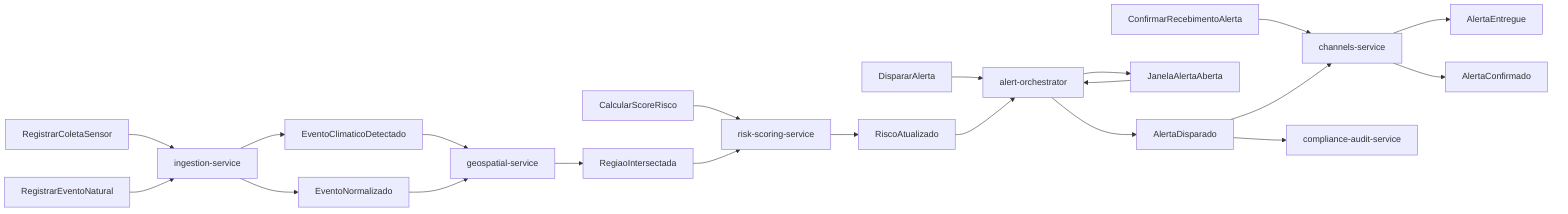 graph LR
    %% Commands
    CMD1["RegistrarColetaSensor"]
    CMD2["RegistrarEventoNatural"]
    CMD3["CalcularScoreRisco"]
    CMD4["DispararAlerta"]
    CMD5["ConfirmarRecebimentoAlerta"]

    %% Events
    EVT1["EventoClimaticoDetectado"]
    EVT2["EventoNormalizado"]
    EVT3["RegiaoIntersectada"]
    EVT4["RiscoAtualizado"]
    EVT5["JanelaAlertaAberta"]
    EVT6["AlertaDisparado"]
    EVT7["AlertaEntregue"]
    EVT8["AlertaConfirmado"]

    %% Serviços
    IS["ingestion-service"]
    GS["geospatial-service"]
    RSS["risk-scoring-service"]
    AO["alert-orchestrator"]
    CS["channels-service"]
    CAS["compliance-audit-service"]

    %% Fluxo de Commands
    CMD1 --> IS
    CMD2 --> IS
    CMD3 --> RSS
    CMD4 --> AO
    CMD5 --> CS

    %% Fluxo de Events
    IS --> EVT1
    IS --> EVT2
    EVT1 --> GS
    EVT2 --> GS
    GS --> EVT3
    EVT3 --> RSS
    RSS --> EVT4
    EVT4 --> AO
    AO --> EVT5
    EVT5 --> AO
    AO --> EVT6
    EVT6 --> CS
    CS --> EVT7
    CS --> EVT8
    EVT6 --> CAS